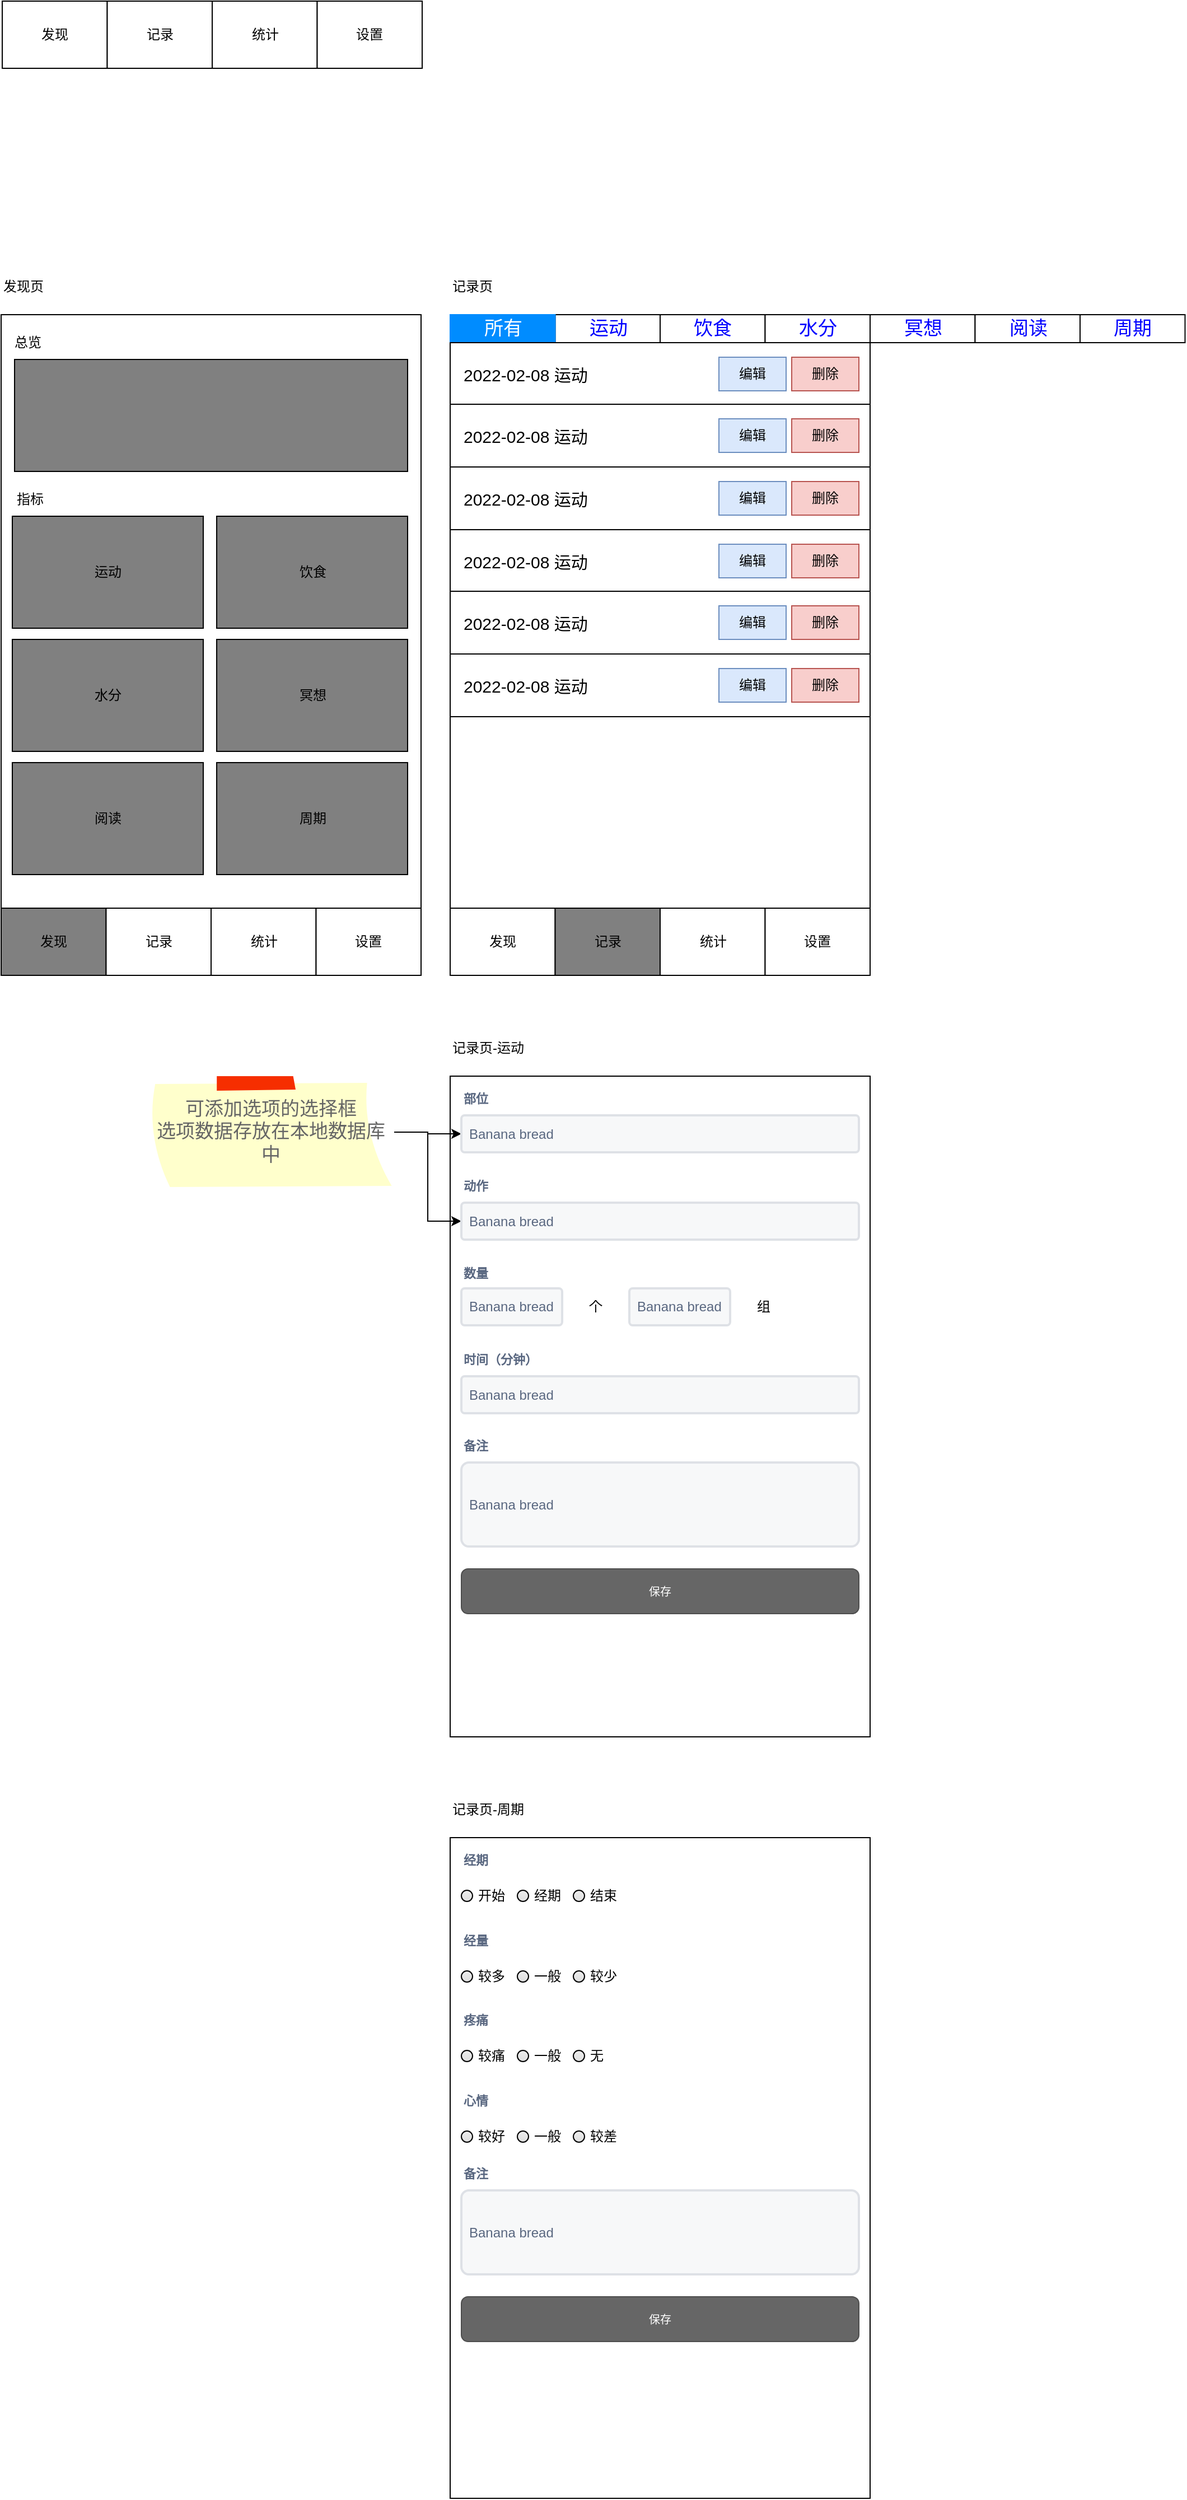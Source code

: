 <mxfile version="16.5.3" type="github">
  <diagram id="LeYQS3eegEFGrXKFrih5" name="全部">
    <mxGraphModel dx="2192" dy="1647" grid="1" gridSize="10" guides="1" tooltips="1" connect="1" arrows="1" fold="1" page="0" pageScale="1" pageWidth="1169" pageHeight="827" background="none" math="0" shadow="0">
      <root>
        <mxCell id="0" />
        <mxCell id="1" parent="0" />
        <mxCell id="SfUjTuaE5shy0dRNEBml-44" value="" style="rounded=0;whiteSpace=wrap;html=1;" vertex="1" parent="1">
          <mxGeometry x="440" y="40" width="375" height="590" as="geometry" />
        </mxCell>
        <mxCell id="SfUjTuaE5shy0dRNEBml-66" value="运动" style="strokeColor=inherit;fillColor=inherit;gradientColor=inherit;strokeWidth=1;shadow=0;dashed=0;align=center;html=1;shape=mxgraph.mockup.text.rrect;rSize=0;fontSize=17;fontColor=#0000ff;rounded=0;" vertex="1" parent="1">
          <mxGeometry x="533.75" y="40" width="93.75" height="25" as="geometry" />
        </mxCell>
        <mxCell id="SfUjTuaE5shy0dRNEBml-24" value="" style="rounded=0;whiteSpace=wrap;html=1;" vertex="1" parent="1">
          <mxGeometry x="39" y="40" width="375" height="590" as="geometry" />
        </mxCell>
        <mxCell id="SfUjTuaE5shy0dRNEBml-26" value="发现页" style="text;html=1;strokeColor=none;fillColor=none;align=left;verticalAlign=middle;whiteSpace=wrap;rounded=0;" vertex="1" parent="1">
          <mxGeometry x="39" width="60" height="30" as="geometry" />
        </mxCell>
        <mxCell id="SfUjTuaE5shy0dRNEBml-32" value="总览" style="text;html=1;strokeColor=none;fillColor=none;align=left;verticalAlign=middle;whiteSpace=wrap;rounded=0;" vertex="1" parent="1">
          <mxGeometry x="49" y="50" width="60" height="30" as="geometry" />
        </mxCell>
        <mxCell id="SfUjTuaE5shy0dRNEBml-33" value="" style="rounded=0;whiteSpace=wrap;html=1;fillColor=#808080;" vertex="1" parent="1">
          <mxGeometry x="51" y="80" width="351" height="100" as="geometry" />
        </mxCell>
        <mxCell id="SfUjTuaE5shy0dRNEBml-34" value="指标" style="text;html=1;strokeColor=none;fillColor=none;align=left;verticalAlign=middle;whiteSpace=wrap;rounded=0;" vertex="1" parent="1">
          <mxGeometry x="51" y="190" width="60" height="30" as="geometry" />
        </mxCell>
        <mxCell id="SfUjTuaE5shy0dRNEBml-35" value="运动" style="rounded=0;whiteSpace=wrap;html=1;fillColor=#808080;" vertex="1" parent="1">
          <mxGeometry x="49" y="220" width="170.5" height="100" as="geometry" />
        </mxCell>
        <mxCell id="SfUjTuaE5shy0dRNEBml-36" value="饮食" style="rounded=0;whiteSpace=wrap;html=1;fillColor=#808080;" vertex="1" parent="1">
          <mxGeometry x="231.5" y="220" width="170.5" height="100" as="geometry" />
        </mxCell>
        <mxCell id="SfUjTuaE5shy0dRNEBml-37" value="水分" style="rounded=0;whiteSpace=wrap;html=1;fillColor=#808080;" vertex="1" parent="1">
          <mxGeometry x="49" y="330" width="170.5" height="100" as="geometry" />
        </mxCell>
        <mxCell id="SfUjTuaE5shy0dRNEBml-38" value="冥想" style="rounded=0;whiteSpace=wrap;html=1;fillColor=#808080;" vertex="1" parent="1">
          <mxGeometry x="231.5" y="330" width="170.5" height="100" as="geometry" />
        </mxCell>
        <mxCell id="SfUjTuaE5shy0dRNEBml-39" value="阅读" style="rounded=0;whiteSpace=wrap;html=1;fillColor=#808080;" vertex="1" parent="1">
          <mxGeometry x="49" y="440" width="170.5" height="100" as="geometry" />
        </mxCell>
        <mxCell id="SfUjTuaE5shy0dRNEBml-40" value="周期" style="rounded=0;whiteSpace=wrap;html=1;fillColor=#808080;" vertex="1" parent="1">
          <mxGeometry x="231.5" y="440" width="170.5" height="100" as="geometry" />
        </mxCell>
        <mxCell id="SfUjTuaE5shy0dRNEBml-41" value="" style="group" vertex="1" connectable="0" parent="1">
          <mxGeometry x="39" y="570" width="375" height="60" as="geometry" />
        </mxCell>
        <mxCell id="SfUjTuaE5shy0dRNEBml-27" value="发现" style="rounded=0;whiteSpace=wrap;html=1;fillColor=#808080;" vertex="1" parent="SfUjTuaE5shy0dRNEBml-41">
          <mxGeometry width="93.75" height="60" as="geometry" />
        </mxCell>
        <mxCell id="SfUjTuaE5shy0dRNEBml-29" value="记录" style="rounded=0;whiteSpace=wrap;html=1;" vertex="1" parent="SfUjTuaE5shy0dRNEBml-41">
          <mxGeometry x="93.75" width="93.75" height="60" as="geometry" />
        </mxCell>
        <mxCell id="SfUjTuaE5shy0dRNEBml-30" value="统计" style="rounded=0;whiteSpace=wrap;html=1;" vertex="1" parent="SfUjTuaE5shy0dRNEBml-41">
          <mxGeometry x="187.5" width="93.75" height="60" as="geometry" />
        </mxCell>
        <mxCell id="SfUjTuaE5shy0dRNEBml-31" value="设置" style="rounded=0;whiteSpace=wrap;html=1;" vertex="1" parent="SfUjTuaE5shy0dRNEBml-41">
          <mxGeometry x="281.25" width="93.75" height="60" as="geometry" />
        </mxCell>
        <mxCell id="SfUjTuaE5shy0dRNEBml-45" value="记录页" style="text;html=1;strokeColor=none;fillColor=none;align=left;verticalAlign=middle;whiteSpace=wrap;rounded=0;" vertex="1" parent="1">
          <mxGeometry x="440" width="60" height="30" as="geometry" />
        </mxCell>
        <mxCell id="SfUjTuaE5shy0dRNEBml-60" value="" style="group" vertex="1" connectable="0" parent="1">
          <mxGeometry x="440" y="570" width="375" height="60" as="geometry" />
        </mxCell>
        <mxCell id="SfUjTuaE5shy0dRNEBml-61" value="发现" style="rounded=0;whiteSpace=wrap;html=1;" vertex="1" parent="SfUjTuaE5shy0dRNEBml-60">
          <mxGeometry width="93.75" height="60" as="geometry" />
        </mxCell>
        <mxCell id="SfUjTuaE5shy0dRNEBml-62" value="记录" style="rounded=0;whiteSpace=wrap;html=1;fillColor=#808080;" vertex="1" parent="SfUjTuaE5shy0dRNEBml-60">
          <mxGeometry x="93.75" width="93.75" height="60" as="geometry" />
        </mxCell>
        <mxCell id="SfUjTuaE5shy0dRNEBml-63" value="统计" style="rounded=0;whiteSpace=wrap;html=1;" vertex="1" parent="SfUjTuaE5shy0dRNEBml-60">
          <mxGeometry x="187.5" width="93.75" height="60" as="geometry" />
        </mxCell>
        <mxCell id="SfUjTuaE5shy0dRNEBml-64" value="设置" style="rounded=0;whiteSpace=wrap;html=1;" vertex="1" parent="SfUjTuaE5shy0dRNEBml-60">
          <mxGeometry x="281.25" width="93.75" height="60" as="geometry" />
        </mxCell>
        <mxCell id="SfUjTuaE5shy0dRNEBml-71" value="冥想" style="strokeColor=inherit;fillColor=inherit;gradientColor=inherit;strokeWidth=1;shadow=0;dashed=0;align=center;html=1;shape=mxgraph.mockup.text.rrect;rSize=0;fontSize=17;fontColor=#0000ff;rounded=0;" vertex="1" parent="1">
          <mxGeometry x="815" y="40" width="93.75" height="25" as="geometry" />
        </mxCell>
        <mxCell id="SfUjTuaE5shy0dRNEBml-72" value="阅读" style="strokeColor=inherit;fillColor=inherit;gradientColor=inherit;strokeWidth=1;shadow=0;dashed=0;align=center;html=1;shape=mxgraph.mockup.text.rrect;rSize=0;fontSize=17;fontColor=#0000ff;rounded=0;" vertex="1" parent="1">
          <mxGeometry x="908.75" y="40" width="93.75" height="25" as="geometry" />
        </mxCell>
        <mxCell id="SfUjTuaE5shy0dRNEBml-73" value="周期" style="strokeColor=inherit;fillColor=inherit;gradientColor=inherit;strokeWidth=1;shadow=0;dashed=0;align=center;html=1;shape=mxgraph.mockup.text.rrect;rSize=0;fontSize=17;fontColor=#0000ff;rounded=0;" vertex="1" parent="1">
          <mxGeometry x="1002.5" y="40" width="93.75" height="25" as="geometry" />
        </mxCell>
        <mxCell id="SfUjTuaE5shy0dRNEBml-67" value="饮食" style="strokeColor=inherit;fillColor=inherit;gradientColor=inherit;strokeWidth=1;shadow=0;dashed=0;align=center;html=1;shape=mxgraph.mockup.text.rrect;rSize=0;fontSize=17;fontColor=#0000ff;rounded=0;" vertex="1" parent="1">
          <mxGeometry x="627.5" y="40" width="93.75" height="25" as="geometry" />
        </mxCell>
        <mxCell id="SfUjTuaE5shy0dRNEBml-68" value="水分" style="strokeColor=inherit;fillColor=inherit;gradientColor=inherit;strokeWidth=1;shadow=0;dashed=0;align=center;html=1;shape=mxgraph.mockup.text.rrect;rSize=0;fontSize=17;fontColor=#0000ff;rounded=0;" vertex="1" parent="1">
          <mxGeometry x="721.25" y="40" width="93.75" height="25" as="geometry" />
        </mxCell>
        <mxCell id="SfUjTuaE5shy0dRNEBml-69" value="所有" style="strokeWidth=1;shadow=0;dashed=0;align=center;html=1;shape=mxgraph.mockup.text.rrect;rSize=0;fontSize=17;fontColor=#ffffff;fillColor=#008cff;strokeColor=#008cff;rounded=0;" vertex="1" parent="1">
          <mxGeometry x="440" y="40" width="93.75" height="25" as="geometry" />
        </mxCell>
        <mxCell id="SfUjTuaE5shy0dRNEBml-92" value="" style="group" vertex="1" connectable="0" parent="1">
          <mxGeometry x="40" y="-240" width="375" height="60" as="geometry" />
        </mxCell>
        <mxCell id="SfUjTuaE5shy0dRNEBml-93" value="发现" style="rounded=0;whiteSpace=wrap;html=1;" vertex="1" parent="SfUjTuaE5shy0dRNEBml-92">
          <mxGeometry width="93.75" height="60" as="geometry" />
        </mxCell>
        <mxCell id="SfUjTuaE5shy0dRNEBml-94" value="记录" style="rounded=0;whiteSpace=wrap;html=1;" vertex="1" parent="SfUjTuaE5shy0dRNEBml-92">
          <mxGeometry x="93.75" width="93.75" height="60" as="geometry" />
        </mxCell>
        <mxCell id="SfUjTuaE5shy0dRNEBml-95" value="统计" style="rounded=0;whiteSpace=wrap;html=1;" vertex="1" parent="SfUjTuaE5shy0dRNEBml-92">
          <mxGeometry x="187.5" width="93.75" height="60" as="geometry" />
        </mxCell>
        <mxCell id="SfUjTuaE5shy0dRNEBml-96" value="设置" style="rounded=0;whiteSpace=wrap;html=1;" vertex="1" parent="SfUjTuaE5shy0dRNEBml-92">
          <mxGeometry x="281.25" width="93.75" height="60" as="geometry" />
        </mxCell>
        <mxCell id="SfUjTuaE5shy0dRNEBml-103" value="" style="group" vertex="1" connectable="0" parent="1">
          <mxGeometry x="440" y="65" width="375" height="56" as="geometry" />
        </mxCell>
        <mxCell id="SfUjTuaE5shy0dRNEBml-98" value="2022-02-08 运动" style="dashed=0;shape=rect;verticalLabelPosition=middle;align=left;verticalAlign=middle;fontSize=15;spacingLeft=10;rounded=0;" vertex="1" parent="SfUjTuaE5shy0dRNEBml-103">
          <mxGeometry width="375" height="56" as="geometry" />
        </mxCell>
        <mxCell id="SfUjTuaE5shy0dRNEBml-101" value="删除" style="text;html=1;strokeColor=#b85450;fillColor=#f8cecc;align=center;verticalAlign=middle;whiteSpace=wrap;rounded=0;" vertex="1" parent="SfUjTuaE5shy0dRNEBml-103">
          <mxGeometry x="305" y="13" width="60" height="30" as="geometry" />
        </mxCell>
        <mxCell id="SfUjTuaE5shy0dRNEBml-102" value="编辑" style="text;html=1;strokeColor=#6c8ebf;fillColor=#dae8fc;align=center;verticalAlign=middle;whiteSpace=wrap;rounded=0;" vertex="1" parent="SfUjTuaE5shy0dRNEBml-103">
          <mxGeometry x="240" y="13" width="60" height="30" as="geometry" />
        </mxCell>
        <mxCell id="SfUjTuaE5shy0dRNEBml-104" value="" style="group" vertex="1" connectable="0" parent="1">
          <mxGeometry x="440" y="120" width="375" height="56" as="geometry" />
        </mxCell>
        <mxCell id="SfUjTuaE5shy0dRNEBml-105" value="2022-02-08 运动" style="dashed=0;shape=rect;verticalLabelPosition=middle;align=left;verticalAlign=middle;fontSize=15;spacingLeft=10;rounded=0;" vertex="1" parent="SfUjTuaE5shy0dRNEBml-104">
          <mxGeometry width="375" height="56" as="geometry" />
        </mxCell>
        <mxCell id="SfUjTuaE5shy0dRNEBml-106" value="删除" style="text;html=1;strokeColor=#b85450;fillColor=#f8cecc;align=center;verticalAlign=middle;whiteSpace=wrap;rounded=0;" vertex="1" parent="SfUjTuaE5shy0dRNEBml-104">
          <mxGeometry x="305" y="13" width="60" height="30" as="geometry" />
        </mxCell>
        <mxCell id="SfUjTuaE5shy0dRNEBml-107" value="编辑" style="text;html=1;strokeColor=#6c8ebf;fillColor=#dae8fc;align=center;verticalAlign=middle;whiteSpace=wrap;rounded=0;" vertex="1" parent="SfUjTuaE5shy0dRNEBml-104">
          <mxGeometry x="240" y="13" width="60" height="30" as="geometry" />
        </mxCell>
        <mxCell id="SfUjTuaE5shy0dRNEBml-112" value="" style="group" vertex="1" connectable="0" parent="1">
          <mxGeometry x="440" y="176" width="375" height="56" as="geometry" />
        </mxCell>
        <mxCell id="SfUjTuaE5shy0dRNEBml-113" value="2022-02-08 运动" style="dashed=0;shape=rect;verticalLabelPosition=middle;align=left;verticalAlign=middle;fontSize=15;spacingLeft=10;rounded=0;" vertex="1" parent="SfUjTuaE5shy0dRNEBml-112">
          <mxGeometry width="375" height="56" as="geometry" />
        </mxCell>
        <mxCell id="SfUjTuaE5shy0dRNEBml-114" value="删除" style="text;html=1;strokeColor=#b85450;fillColor=#f8cecc;align=center;verticalAlign=middle;whiteSpace=wrap;rounded=0;" vertex="1" parent="SfUjTuaE5shy0dRNEBml-112">
          <mxGeometry x="305" y="13" width="60" height="30" as="geometry" />
        </mxCell>
        <mxCell id="SfUjTuaE5shy0dRNEBml-115" value="编辑" style="text;html=1;strokeColor=#6c8ebf;fillColor=#dae8fc;align=center;verticalAlign=middle;whiteSpace=wrap;rounded=0;" vertex="1" parent="SfUjTuaE5shy0dRNEBml-112">
          <mxGeometry x="240" y="13" width="60" height="30" as="geometry" />
        </mxCell>
        <mxCell id="SfUjTuaE5shy0dRNEBml-116" value="" style="group" vertex="1" connectable="0" parent="1">
          <mxGeometry x="440" y="232" width="375" height="56" as="geometry" />
        </mxCell>
        <mxCell id="SfUjTuaE5shy0dRNEBml-117" value="2022-02-08 运动" style="dashed=0;shape=rect;verticalLabelPosition=middle;align=left;verticalAlign=middle;fontSize=15;spacingLeft=10;rounded=0;" vertex="1" parent="SfUjTuaE5shy0dRNEBml-116">
          <mxGeometry width="375" height="56" as="geometry" />
        </mxCell>
        <mxCell id="SfUjTuaE5shy0dRNEBml-118" value="删除" style="text;html=1;strokeColor=#b85450;fillColor=#f8cecc;align=center;verticalAlign=middle;whiteSpace=wrap;rounded=0;" vertex="1" parent="SfUjTuaE5shy0dRNEBml-116">
          <mxGeometry x="305" y="13" width="60" height="30" as="geometry" />
        </mxCell>
        <mxCell id="SfUjTuaE5shy0dRNEBml-119" value="编辑" style="text;html=1;strokeColor=#6c8ebf;fillColor=#dae8fc;align=center;verticalAlign=middle;whiteSpace=wrap;rounded=0;" vertex="1" parent="SfUjTuaE5shy0dRNEBml-116">
          <mxGeometry x="240" y="13" width="60" height="30" as="geometry" />
        </mxCell>
        <mxCell id="SfUjTuaE5shy0dRNEBml-120" value="" style="group" vertex="1" connectable="0" parent="1">
          <mxGeometry x="440" y="287" width="375" height="56" as="geometry" />
        </mxCell>
        <mxCell id="SfUjTuaE5shy0dRNEBml-121" value="2022-02-08 运动" style="dashed=0;shape=rect;verticalLabelPosition=middle;align=left;verticalAlign=middle;fontSize=15;spacingLeft=10;rounded=0;" vertex="1" parent="SfUjTuaE5shy0dRNEBml-120">
          <mxGeometry width="375" height="56" as="geometry" />
        </mxCell>
        <mxCell id="SfUjTuaE5shy0dRNEBml-122" value="删除" style="text;html=1;strokeColor=#b85450;fillColor=#f8cecc;align=center;verticalAlign=middle;whiteSpace=wrap;rounded=0;" vertex="1" parent="SfUjTuaE5shy0dRNEBml-120">
          <mxGeometry x="305" y="13" width="60" height="30" as="geometry" />
        </mxCell>
        <mxCell id="SfUjTuaE5shy0dRNEBml-123" value="编辑" style="text;html=1;strokeColor=#6c8ebf;fillColor=#dae8fc;align=center;verticalAlign=middle;whiteSpace=wrap;rounded=0;" vertex="1" parent="SfUjTuaE5shy0dRNEBml-120">
          <mxGeometry x="240" y="13" width="60" height="30" as="geometry" />
        </mxCell>
        <mxCell id="SfUjTuaE5shy0dRNEBml-124" value="" style="group" vertex="1" connectable="0" parent="1">
          <mxGeometry x="440" y="343" width="375" height="56" as="geometry" />
        </mxCell>
        <mxCell id="SfUjTuaE5shy0dRNEBml-125" value="2022-02-08 运动" style="dashed=0;shape=rect;verticalLabelPosition=middle;align=left;verticalAlign=middle;fontSize=15;spacingLeft=10;rounded=0;" vertex="1" parent="SfUjTuaE5shy0dRNEBml-124">
          <mxGeometry width="375" height="56" as="geometry" />
        </mxCell>
        <mxCell id="SfUjTuaE5shy0dRNEBml-126" value="删除" style="text;html=1;strokeColor=#b85450;fillColor=#f8cecc;align=center;verticalAlign=middle;whiteSpace=wrap;rounded=0;" vertex="1" parent="SfUjTuaE5shy0dRNEBml-124">
          <mxGeometry x="305" y="13" width="60" height="30" as="geometry" />
        </mxCell>
        <mxCell id="SfUjTuaE5shy0dRNEBml-127" value="编辑" style="text;html=1;strokeColor=#6c8ebf;fillColor=#dae8fc;align=center;verticalAlign=middle;whiteSpace=wrap;rounded=0;" vertex="1" parent="SfUjTuaE5shy0dRNEBml-124">
          <mxGeometry x="240" y="13" width="60" height="30" as="geometry" />
        </mxCell>
        <mxCell id="SfUjTuaE5shy0dRNEBml-128" value="记录页-运动" style="text;html=1;strokeColor=none;fillColor=none;align=left;verticalAlign=middle;whiteSpace=wrap;rounded=0;" vertex="1" parent="1">
          <mxGeometry x="440" y="680" width="100" height="30" as="geometry" />
        </mxCell>
        <mxCell id="SfUjTuaE5shy0dRNEBml-130" value="" style="rounded=0;whiteSpace=wrap;html=1;" vertex="1" parent="1">
          <mxGeometry x="440" y="720" width="375" height="590" as="geometry" />
        </mxCell>
        <mxCell id="SfUjTuaE5shy0dRNEBml-140" style="edgeStyle=orthogonalEdgeStyle;rounded=0;orthogonalLoop=1;jettySize=auto;html=1;" edge="1" parent="1" source="SfUjTuaE5shy0dRNEBml-139" target="SfUjTuaE5shy0dRNEBml-132">
          <mxGeometry relative="1" as="geometry" />
        </mxCell>
        <mxCell id="SfUjTuaE5shy0dRNEBml-141" style="edgeStyle=orthogonalEdgeStyle;rounded=0;orthogonalLoop=1;jettySize=auto;html=1;entryX=0;entryY=0.5;entryDx=0;entryDy=0;" edge="1" parent="1" source="SfUjTuaE5shy0dRNEBml-139" target="SfUjTuaE5shy0dRNEBml-134">
          <mxGeometry relative="1" as="geometry" />
        </mxCell>
        <mxCell id="SfUjTuaE5shy0dRNEBml-139" value="可添加选项的选择框&lt;br&gt;选项数据存放在本地数据库中" style="strokeWidth=1;shadow=0;dashed=0;align=center;html=1;shape=mxgraph.mockup.text.stickyNote2;fontColor=#666666;mainText=;fontSize=17;whiteSpace=wrap;fillColor=#ffffcc;strokeColor=#F62E00;rounded=0;" vertex="1" parent="1">
          <mxGeometry x="170" y="720" width="220" height="100" as="geometry" />
        </mxCell>
        <mxCell id="SfUjTuaE5shy0dRNEBml-151" value="" style="group" vertex="1" connectable="0" parent="1">
          <mxGeometry x="450" y="730" width="355" height="58" as="geometry" />
        </mxCell>
        <mxCell id="SfUjTuaE5shy0dRNEBml-131" value="部位" style="fillColor=none;strokeColor=none;html=1;fontSize=11;fontStyle=0;align=left;fontColor=#596780;fontStyle=1;fontSize=11;rounded=0;" vertex="1" parent="SfUjTuaE5shy0dRNEBml-151">
          <mxGeometry width="240" height="20" as="geometry" />
        </mxCell>
        <mxCell id="SfUjTuaE5shy0dRNEBml-132" value="Banana bread" style="rounded=1;arcSize=9;fillColor=#F7F8F9;align=left;spacingLeft=5;strokeColor=#DEE1E6;html=1;strokeWidth=2;fontColor=#596780;fontSize=12" vertex="1" parent="SfUjTuaE5shy0dRNEBml-151">
          <mxGeometry y="25" width="355" height="33" as="geometry" />
        </mxCell>
        <mxCell id="SfUjTuaE5shy0dRNEBml-152" value="" style="group" vertex="1" connectable="0" parent="1">
          <mxGeometry x="450" y="808" width="355" height="58" as="geometry" />
        </mxCell>
        <mxCell id="SfUjTuaE5shy0dRNEBml-133" value="动作" style="fillColor=none;strokeColor=none;html=1;fontSize=11;fontStyle=0;align=left;fontColor=#596780;fontStyle=1;fontSize=11;rounded=0;" vertex="1" parent="SfUjTuaE5shy0dRNEBml-152">
          <mxGeometry width="240" height="20" as="geometry" />
        </mxCell>
        <mxCell id="SfUjTuaE5shy0dRNEBml-134" value="Banana bread" style="rounded=1;arcSize=9;fillColor=#F7F8F9;align=left;spacingLeft=5;strokeColor=#DEE1E6;html=1;strokeWidth=2;fontColor=#596780;fontSize=12" vertex="1" parent="SfUjTuaE5shy0dRNEBml-152">
          <mxGeometry y="25" width="355" height="33" as="geometry" />
        </mxCell>
        <mxCell id="SfUjTuaE5shy0dRNEBml-154" value="" style="group" vertex="1" connectable="0" parent="1">
          <mxGeometry x="450" y="886" width="300" height="56.5" as="geometry" />
        </mxCell>
        <mxCell id="SfUjTuaE5shy0dRNEBml-142" value="数量" style="fillColor=none;strokeColor=none;html=1;fontSize=11;fontStyle=0;align=left;fontColor=#596780;fontStyle=1;fontSize=11;rounded=0;" vertex="1" parent="SfUjTuaE5shy0dRNEBml-154">
          <mxGeometry width="240" height="20" as="geometry" />
        </mxCell>
        <mxCell id="SfUjTuaE5shy0dRNEBml-153" value="" style="group" vertex="1" connectable="0" parent="SfUjTuaE5shy0dRNEBml-154">
          <mxGeometry y="23.5" width="300" height="33" as="geometry" />
        </mxCell>
        <mxCell id="SfUjTuaE5shy0dRNEBml-143" value="Banana bread" style="rounded=1;arcSize=9;fillColor=#F7F8F9;align=left;spacingLeft=5;strokeColor=#DEE1E6;html=1;strokeWidth=2;fontColor=#596780;fontSize=12" vertex="1" parent="SfUjTuaE5shy0dRNEBml-153">
          <mxGeometry width="90" height="33" as="geometry" />
        </mxCell>
        <mxCell id="SfUjTuaE5shy0dRNEBml-144" value="个" style="text;html=1;strokeColor=none;fillColor=none;align=center;verticalAlign=middle;whiteSpace=wrap;rounded=0;" vertex="1" parent="SfUjTuaE5shy0dRNEBml-153">
          <mxGeometry x="90" y="1.5" width="60" height="30" as="geometry" />
        </mxCell>
        <mxCell id="SfUjTuaE5shy0dRNEBml-145" value="Banana bread" style="rounded=1;arcSize=9;fillColor=#F7F8F9;align=left;spacingLeft=5;strokeColor=#DEE1E6;html=1;strokeWidth=2;fontColor=#596780;fontSize=12" vertex="1" parent="SfUjTuaE5shy0dRNEBml-153">
          <mxGeometry x="150" width="90" height="33" as="geometry" />
        </mxCell>
        <mxCell id="SfUjTuaE5shy0dRNEBml-146" value="组" style="text;html=1;strokeColor=none;fillColor=none;align=center;verticalAlign=middle;whiteSpace=wrap;rounded=0;" vertex="1" parent="SfUjTuaE5shy0dRNEBml-153">
          <mxGeometry x="240" y="1.5" width="60" height="30" as="geometry" />
        </mxCell>
        <mxCell id="SfUjTuaE5shy0dRNEBml-155" value="" style="group" vertex="1" connectable="0" parent="1">
          <mxGeometry x="450" y="963" width="355" height="58" as="geometry" />
        </mxCell>
        <mxCell id="SfUjTuaE5shy0dRNEBml-147" value="时间（分钟）" style="fillColor=none;strokeColor=none;html=1;fontSize=11;fontStyle=0;align=left;fontColor=#596780;fontStyle=1;fontSize=11;rounded=0;" vertex="1" parent="SfUjTuaE5shy0dRNEBml-155">
          <mxGeometry width="240" height="20" as="geometry" />
        </mxCell>
        <mxCell id="SfUjTuaE5shy0dRNEBml-148" value="Banana bread" style="rounded=1;arcSize=9;fillColor=#F7F8F9;align=left;spacingLeft=5;strokeColor=#DEE1E6;html=1;strokeWidth=2;fontColor=#596780;fontSize=12" vertex="1" parent="SfUjTuaE5shy0dRNEBml-155">
          <mxGeometry y="25" width="355" height="33" as="geometry" />
        </mxCell>
        <mxCell id="SfUjTuaE5shy0dRNEBml-156" value="" style="group" vertex="1" connectable="0" parent="1">
          <mxGeometry x="450" y="1040" width="355" height="100" as="geometry" />
        </mxCell>
        <mxCell id="SfUjTuaE5shy0dRNEBml-149" value="备注" style="fillColor=none;strokeColor=none;html=1;fontSize=11;fontStyle=0;align=left;fontColor=#596780;fontStyle=1;fontSize=11;rounded=0;" vertex="1" parent="SfUjTuaE5shy0dRNEBml-156">
          <mxGeometry width="240" height="20" as="geometry" />
        </mxCell>
        <mxCell id="SfUjTuaE5shy0dRNEBml-150" value="Banana bread" style="rounded=1;arcSize=9;fillColor=#F7F8F9;align=left;spacingLeft=5;strokeColor=#DEE1E6;html=1;strokeWidth=2;fontColor=#596780;fontSize=12" vertex="1" parent="SfUjTuaE5shy0dRNEBml-156">
          <mxGeometry y="25" width="355" height="75" as="geometry" />
        </mxCell>
        <mxCell id="SfUjTuaE5shy0dRNEBml-157" value="保存" style="rounded=1;html=1;shadow=0;dashed=0;whiteSpace=wrap;fontSize=10;fillColor=#666666;align=center;strokeColor=#4D4D4D;fontColor=#ffffff;" vertex="1" parent="1">
          <mxGeometry x="450" y="1160" width="355" height="40" as="geometry" />
        </mxCell>
        <mxCell id="SfUjTuaE5shy0dRNEBml-158" value="记录页-周期" style="text;html=1;strokeColor=none;fillColor=none;align=left;verticalAlign=middle;whiteSpace=wrap;rounded=0;" vertex="1" parent="1">
          <mxGeometry x="440" y="1360" width="100" height="30" as="geometry" />
        </mxCell>
        <mxCell id="SfUjTuaE5shy0dRNEBml-159" value="" style="rounded=0;whiteSpace=wrap;html=1;" vertex="1" parent="1">
          <mxGeometry x="440" y="1400" width="375" height="590" as="geometry" />
        </mxCell>
        <mxCell id="SfUjTuaE5shy0dRNEBml-176" value="" style="group" vertex="1" connectable="0" parent="1">
          <mxGeometry x="450" y="1690" width="355" height="100" as="geometry" />
        </mxCell>
        <mxCell id="SfUjTuaE5shy0dRNEBml-177" value="备注" style="fillColor=none;strokeColor=none;html=1;fontSize=11;fontStyle=0;align=left;fontColor=#596780;fontStyle=1;fontSize=11;rounded=0;" vertex="1" parent="SfUjTuaE5shy0dRNEBml-176">
          <mxGeometry width="240" height="20" as="geometry" />
        </mxCell>
        <mxCell id="SfUjTuaE5shy0dRNEBml-178" value="Banana bread" style="rounded=1;arcSize=9;fillColor=#F7F8F9;align=left;spacingLeft=5;strokeColor=#DEE1E6;html=1;strokeWidth=2;fontColor=#596780;fontSize=12" vertex="1" parent="SfUjTuaE5shy0dRNEBml-176">
          <mxGeometry y="25" width="355" height="75" as="geometry" />
        </mxCell>
        <mxCell id="SfUjTuaE5shy0dRNEBml-179" value="保存" style="rounded=1;html=1;shadow=0;dashed=0;whiteSpace=wrap;fontSize=10;fillColor=#666666;align=center;strokeColor=#4D4D4D;fontColor=#ffffff;" vertex="1" parent="1">
          <mxGeometry x="450" y="1810" width="355" height="40" as="geometry" />
        </mxCell>
        <mxCell id="SfUjTuaE5shy0dRNEBml-193" value="" style="group" vertex="1" connectable="0" parent="1">
          <mxGeometry x="450" y="1410" width="240" height="47" as="geometry" />
        </mxCell>
        <mxCell id="SfUjTuaE5shy0dRNEBml-188" value="结束" style="html=1;shadow=0;dashed=0;shape=mxgraph.bootstrap.radioButton2;labelPosition=right;verticalLabelPosition=middle;align=left;verticalAlign=middle;gradientColor=#DEDEDE;fillColor=#EDEDED;checked=0;spacing=5;checkedFill=#0085FC;checkedStroke=#ffffff;rounded=0;" vertex="1" parent="SfUjTuaE5shy0dRNEBml-193">
          <mxGeometry x="100" y="37" width="10" height="10" as="geometry" />
        </mxCell>
        <mxCell id="SfUjTuaE5shy0dRNEBml-161" value="经期" style="fillColor=none;strokeColor=none;html=1;fontSize=11;fontStyle=0;align=left;fontColor=#596780;fontStyle=1;fontSize=11;rounded=0;" vertex="1" parent="SfUjTuaE5shy0dRNEBml-193">
          <mxGeometry width="240" height="20" as="geometry" />
        </mxCell>
        <mxCell id="SfUjTuaE5shy0dRNEBml-183" value="开始" style="html=1;shadow=0;dashed=0;shape=mxgraph.bootstrap.radioButton2;labelPosition=right;verticalLabelPosition=middle;align=left;verticalAlign=middle;gradientColor=#DEDEDE;fillColor=#EDEDED;checked=0;spacing=5;checkedFill=#0085FC;checkedStroke=#ffffff;rounded=0;" vertex="1" parent="SfUjTuaE5shy0dRNEBml-193">
          <mxGeometry y="37" width="10" height="10" as="geometry" />
        </mxCell>
        <mxCell id="SfUjTuaE5shy0dRNEBml-184" value="经期" style="html=1;shadow=0;dashed=0;shape=mxgraph.bootstrap.radioButton2;labelPosition=right;verticalLabelPosition=middle;align=left;verticalAlign=middle;gradientColor=#DEDEDE;fillColor=#EDEDED;checked=0;spacing=5;checkedFill=#0085FC;checkedStroke=#ffffff;rounded=0;" vertex="1" parent="SfUjTuaE5shy0dRNEBml-193">
          <mxGeometry x="50" y="37" width="10" height="10" as="geometry" />
        </mxCell>
        <mxCell id="SfUjTuaE5shy0dRNEBml-194" value="" style="group" vertex="1" connectable="0" parent="1">
          <mxGeometry x="450" y="1482" width="240" height="47" as="geometry" />
        </mxCell>
        <mxCell id="SfUjTuaE5shy0dRNEBml-195" value="较少" style="html=1;shadow=0;dashed=0;shape=mxgraph.bootstrap.radioButton2;labelPosition=right;verticalLabelPosition=middle;align=left;verticalAlign=middle;gradientColor=#DEDEDE;fillColor=#EDEDED;checked=0;spacing=5;checkedFill=#0085FC;checkedStroke=#ffffff;rounded=0;" vertex="1" parent="SfUjTuaE5shy0dRNEBml-194">
          <mxGeometry x="100" y="37" width="10" height="10" as="geometry" />
        </mxCell>
        <mxCell id="SfUjTuaE5shy0dRNEBml-196" value="经量" style="fillColor=none;strokeColor=none;html=1;fontSize=11;fontStyle=0;align=left;fontColor=#596780;fontStyle=1;fontSize=11;rounded=0;" vertex="1" parent="SfUjTuaE5shy0dRNEBml-194">
          <mxGeometry width="240" height="20" as="geometry" />
        </mxCell>
        <mxCell id="SfUjTuaE5shy0dRNEBml-197" value="较多" style="html=1;shadow=0;dashed=0;shape=mxgraph.bootstrap.radioButton2;labelPosition=right;verticalLabelPosition=middle;align=left;verticalAlign=middle;gradientColor=#DEDEDE;fillColor=#EDEDED;checked=0;spacing=5;checkedFill=#0085FC;checkedStroke=#ffffff;rounded=0;" vertex="1" parent="SfUjTuaE5shy0dRNEBml-194">
          <mxGeometry y="37" width="10" height="10" as="geometry" />
        </mxCell>
        <mxCell id="SfUjTuaE5shy0dRNEBml-198" value="一般" style="html=1;shadow=0;dashed=0;shape=mxgraph.bootstrap.radioButton2;labelPosition=right;verticalLabelPosition=middle;align=left;verticalAlign=middle;gradientColor=#DEDEDE;fillColor=#EDEDED;checked=0;spacing=5;checkedFill=#0085FC;checkedStroke=#ffffff;rounded=0;" vertex="1" parent="SfUjTuaE5shy0dRNEBml-194">
          <mxGeometry x="50" y="37" width="10" height="10" as="geometry" />
        </mxCell>
        <mxCell id="SfUjTuaE5shy0dRNEBml-200" value="" style="group" vertex="1" connectable="0" parent="1">
          <mxGeometry x="450" y="1553" width="240" height="47" as="geometry" />
        </mxCell>
        <mxCell id="SfUjTuaE5shy0dRNEBml-201" value="无" style="html=1;shadow=0;dashed=0;shape=mxgraph.bootstrap.radioButton2;labelPosition=right;verticalLabelPosition=middle;align=left;verticalAlign=middle;gradientColor=#DEDEDE;fillColor=#EDEDED;checked=0;spacing=5;checkedFill=#0085FC;checkedStroke=#ffffff;rounded=0;" vertex="1" parent="SfUjTuaE5shy0dRNEBml-200">
          <mxGeometry x="100" y="37" width="10" height="10" as="geometry" />
        </mxCell>
        <mxCell id="SfUjTuaE5shy0dRNEBml-202" value="疼痛" style="fillColor=none;strokeColor=none;html=1;fontSize=11;fontStyle=0;align=left;fontColor=#596780;fontStyle=1;fontSize=11;rounded=0;" vertex="1" parent="SfUjTuaE5shy0dRNEBml-200">
          <mxGeometry width="240" height="20" as="geometry" />
        </mxCell>
        <mxCell id="SfUjTuaE5shy0dRNEBml-203" value="较痛" style="html=1;shadow=0;dashed=0;shape=mxgraph.bootstrap.radioButton2;labelPosition=right;verticalLabelPosition=middle;align=left;verticalAlign=middle;gradientColor=#DEDEDE;fillColor=#EDEDED;checked=0;spacing=5;checkedFill=#0085FC;checkedStroke=#ffffff;rounded=0;" vertex="1" parent="SfUjTuaE5shy0dRNEBml-200">
          <mxGeometry y="37" width="10" height="10" as="geometry" />
        </mxCell>
        <mxCell id="SfUjTuaE5shy0dRNEBml-204" value="一般" style="html=1;shadow=0;dashed=0;shape=mxgraph.bootstrap.radioButton2;labelPosition=right;verticalLabelPosition=middle;align=left;verticalAlign=middle;gradientColor=#DEDEDE;fillColor=#EDEDED;checked=0;spacing=5;checkedFill=#0085FC;checkedStroke=#ffffff;rounded=0;" vertex="1" parent="SfUjTuaE5shy0dRNEBml-200">
          <mxGeometry x="50" y="37" width="10" height="10" as="geometry" />
        </mxCell>
        <mxCell id="SfUjTuaE5shy0dRNEBml-205" value="" style="group" vertex="1" connectable="0" parent="1">
          <mxGeometry x="450" y="1625" width="240" height="47" as="geometry" />
        </mxCell>
        <mxCell id="SfUjTuaE5shy0dRNEBml-206" value="较差" style="html=1;shadow=0;dashed=0;shape=mxgraph.bootstrap.radioButton2;labelPosition=right;verticalLabelPosition=middle;align=left;verticalAlign=middle;gradientColor=#DEDEDE;fillColor=#EDEDED;checked=0;spacing=5;checkedFill=#0085FC;checkedStroke=#ffffff;rounded=0;" vertex="1" parent="SfUjTuaE5shy0dRNEBml-205">
          <mxGeometry x="100" y="37" width="10" height="10" as="geometry" />
        </mxCell>
        <mxCell id="SfUjTuaE5shy0dRNEBml-207" value="心情" style="fillColor=none;strokeColor=none;html=1;fontSize=11;fontStyle=0;align=left;fontColor=#596780;fontStyle=1;fontSize=11;rounded=0;" vertex="1" parent="SfUjTuaE5shy0dRNEBml-205">
          <mxGeometry width="240" height="20" as="geometry" />
        </mxCell>
        <mxCell id="SfUjTuaE5shy0dRNEBml-208" value="较好" style="html=1;shadow=0;dashed=0;shape=mxgraph.bootstrap.radioButton2;labelPosition=right;verticalLabelPosition=middle;align=left;verticalAlign=middle;gradientColor=#DEDEDE;fillColor=#EDEDED;checked=0;spacing=5;checkedFill=#0085FC;checkedStroke=#ffffff;rounded=0;" vertex="1" parent="SfUjTuaE5shy0dRNEBml-205">
          <mxGeometry y="37" width="10" height="10" as="geometry" />
        </mxCell>
        <mxCell id="SfUjTuaE5shy0dRNEBml-209" value="一般" style="html=1;shadow=0;dashed=0;shape=mxgraph.bootstrap.radioButton2;labelPosition=right;verticalLabelPosition=middle;align=left;verticalAlign=middle;gradientColor=#DEDEDE;fillColor=#EDEDED;checked=0;spacing=5;checkedFill=#0085FC;checkedStroke=#ffffff;rounded=0;" vertex="1" parent="SfUjTuaE5shy0dRNEBml-205">
          <mxGeometry x="50" y="37" width="10" height="10" as="geometry" />
        </mxCell>
      </root>
    </mxGraphModel>
  </diagram>
</mxfile>
